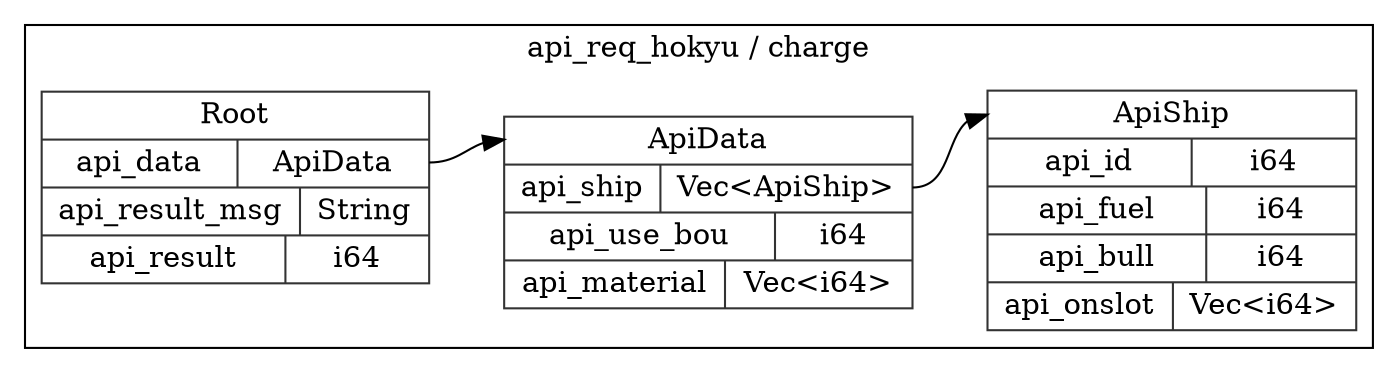digraph {
  rankdir=LR;
  subgraph cluster_0 {
    label="api_req_hokyu / charge";
    node [style="filled", color=white, style="solid", color=gray20];
    api_req_hokyu__charge__ApiShip [label="<ApiShip> ApiShip  | { api_id | <api_id> i64 } | { api_fuel | <api_fuel> i64 } | { api_bull | <api_bull> i64 } | { api_onslot | <api_onslot> Vec\<i64\> }", shape=record];
    api_req_hokyu__charge__ApiData [label="<ApiData> ApiData  | { api_ship | <api_ship> Vec\<ApiShip\> } | { api_use_bou | <api_use_bou> i64 } | { api_material | <api_material> Vec\<i64\> }", shape=record];
    api_req_hokyu__charge__ApiData:api_ship:e -> api_req_hokyu__charge__ApiShip:ApiShip:w;
    api_req_hokyu__charge__Root [label="<Root> Root  | { api_data | <api_data> ApiData } | { api_result_msg | <api_result_msg> String } | { api_result | <api_result> i64 }", shape=record];
    api_req_hokyu__charge__Root:api_data:e -> api_req_hokyu__charge__ApiData:ApiData:w;
  }
}
